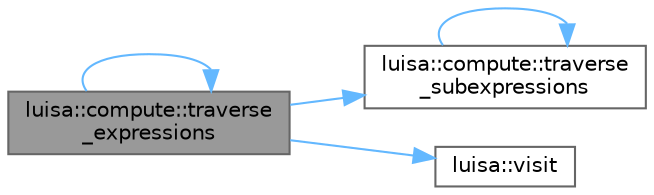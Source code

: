 digraph "luisa::compute::traverse_expressions"
{
 // LATEX_PDF_SIZE
  bgcolor="transparent";
  edge [fontname=Helvetica,fontsize=10,labelfontname=Helvetica,labelfontsize=10];
  node [fontname=Helvetica,fontsize=10,shape=box,height=0.2,width=0.4];
  rankdir="LR";
  Node1 [id="Node000001",label="luisa::compute::traverse\l_expressions",height=0.2,width=0.4,color="gray40", fillcolor="grey60", style="filled", fontcolor="black",tooltip=" "];
  Node1 -> Node1 [id="edge1_Node000001_Node000001",color="steelblue1",style="solid",tooltip=" "];
  Node1 -> Node2 [id="edge2_Node000001_Node000002",color="steelblue1",style="solid",tooltip=" "];
  Node2 [id="Node000002",label="luisa::compute::traverse\l_subexpressions",height=0.2,width=0.4,color="grey40", fillcolor="white", style="filled",URL="$namespaceluisa_1_1compute.html#a18d3690ead1d6ce00265d63d717cd66b",tooltip=" "];
  Node2 -> Node2 [id="edge3_Node000002_Node000002",color="steelblue1",style="solid",tooltip=" "];
  Node1 -> Node3 [id="edge4_Node000001_Node000003",color="steelblue1",style="solid",tooltip=" "];
  Node3 [id="Node000003",label="luisa::visit",height=0.2,width=0.4,color="grey40", fillcolor="white", style="filled",URL="$namespaceluisa.html#a8fc9fc04dab11b10b6c07d8225f42137",tooltip=" "];
}
